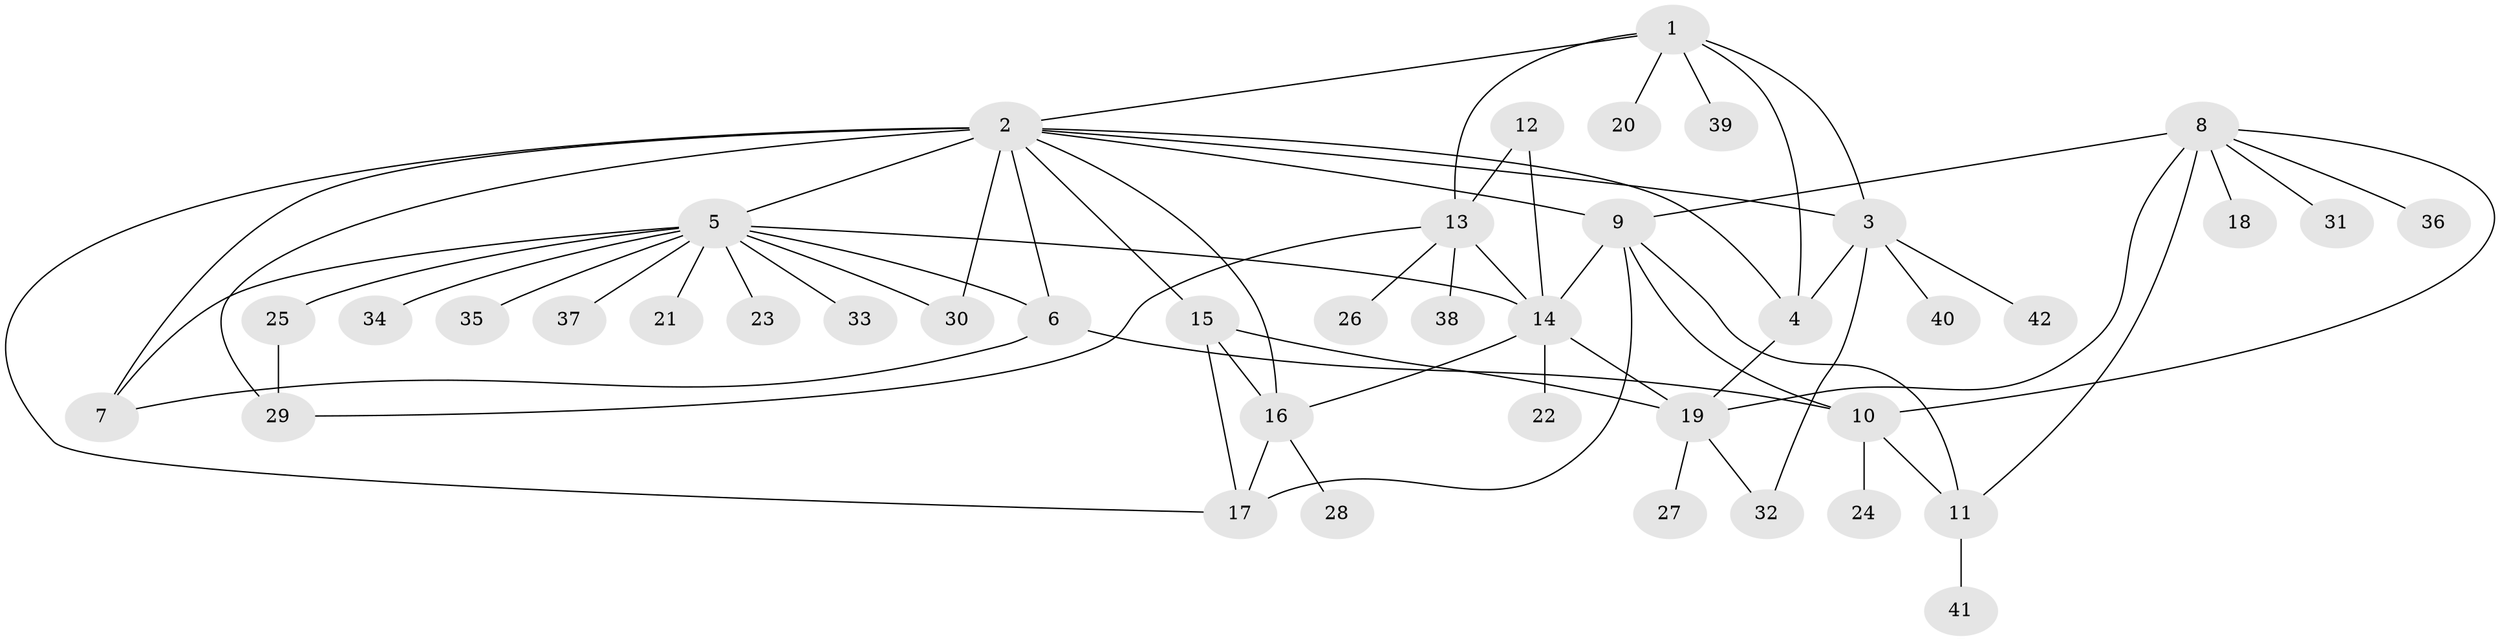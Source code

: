 // original degree distribution, {7: 0.04938271604938271, 5: 0.06172839506172839, 13: 0.012345679012345678, 3: 0.037037037037037035, 8: 0.012345679012345678, 9: 0.024691358024691357, 4: 0.024691358024691357, 6: 0.024691358024691357, 10: 0.012345679012345678, 12: 0.012345679012345678, 1: 0.48148148148148145, 2: 0.24691358024691357}
// Generated by graph-tools (version 1.1) at 2025/37/03/09/25 02:37:45]
// undirected, 42 vertices, 66 edges
graph export_dot {
graph [start="1"]
  node [color=gray90,style=filled];
  1;
  2;
  3;
  4;
  5;
  6;
  7;
  8;
  9;
  10;
  11;
  12;
  13;
  14;
  15;
  16;
  17;
  18;
  19;
  20;
  21;
  22;
  23;
  24;
  25;
  26;
  27;
  28;
  29;
  30;
  31;
  32;
  33;
  34;
  35;
  36;
  37;
  38;
  39;
  40;
  41;
  42;
  1 -- 2 [weight=1.0];
  1 -- 3 [weight=1.0];
  1 -- 4 [weight=1.0];
  1 -- 13 [weight=1.0];
  1 -- 20 [weight=1.0];
  1 -- 39 [weight=1.0];
  2 -- 3 [weight=1.0];
  2 -- 4 [weight=1.0];
  2 -- 5 [weight=1.0];
  2 -- 6 [weight=1.0];
  2 -- 7 [weight=5.0];
  2 -- 9 [weight=2.0];
  2 -- 15 [weight=2.0];
  2 -- 16 [weight=1.0];
  2 -- 17 [weight=1.0];
  2 -- 29 [weight=1.0];
  2 -- 30 [weight=1.0];
  3 -- 4 [weight=1.0];
  3 -- 32 [weight=1.0];
  3 -- 40 [weight=1.0];
  3 -- 42 [weight=1.0];
  4 -- 19 [weight=1.0];
  5 -- 6 [weight=1.0];
  5 -- 7 [weight=1.0];
  5 -- 14 [weight=1.0];
  5 -- 21 [weight=1.0];
  5 -- 23 [weight=1.0];
  5 -- 25 [weight=1.0];
  5 -- 30 [weight=1.0];
  5 -- 33 [weight=1.0];
  5 -- 34 [weight=1.0];
  5 -- 35 [weight=1.0];
  5 -- 37 [weight=1.0];
  6 -- 7 [weight=1.0];
  6 -- 10 [weight=1.0];
  8 -- 9 [weight=1.0];
  8 -- 10 [weight=1.0];
  8 -- 11 [weight=1.0];
  8 -- 18 [weight=1.0];
  8 -- 19 [weight=2.0];
  8 -- 31 [weight=1.0];
  8 -- 36 [weight=1.0];
  9 -- 10 [weight=1.0];
  9 -- 11 [weight=1.0];
  9 -- 14 [weight=1.0];
  9 -- 17 [weight=2.0];
  10 -- 11 [weight=1.0];
  10 -- 24 [weight=2.0];
  11 -- 41 [weight=1.0];
  12 -- 13 [weight=2.0];
  12 -- 14 [weight=1.0];
  13 -- 14 [weight=2.0];
  13 -- 26 [weight=1.0];
  13 -- 29 [weight=1.0];
  13 -- 38 [weight=1.0];
  14 -- 16 [weight=1.0];
  14 -- 19 [weight=1.0];
  14 -- 22 [weight=2.0];
  15 -- 16 [weight=1.0];
  15 -- 17 [weight=1.0];
  15 -- 19 [weight=7.0];
  16 -- 17 [weight=1.0];
  16 -- 28 [weight=1.0];
  19 -- 27 [weight=1.0];
  19 -- 32 [weight=1.0];
  25 -- 29 [weight=1.0];
}

